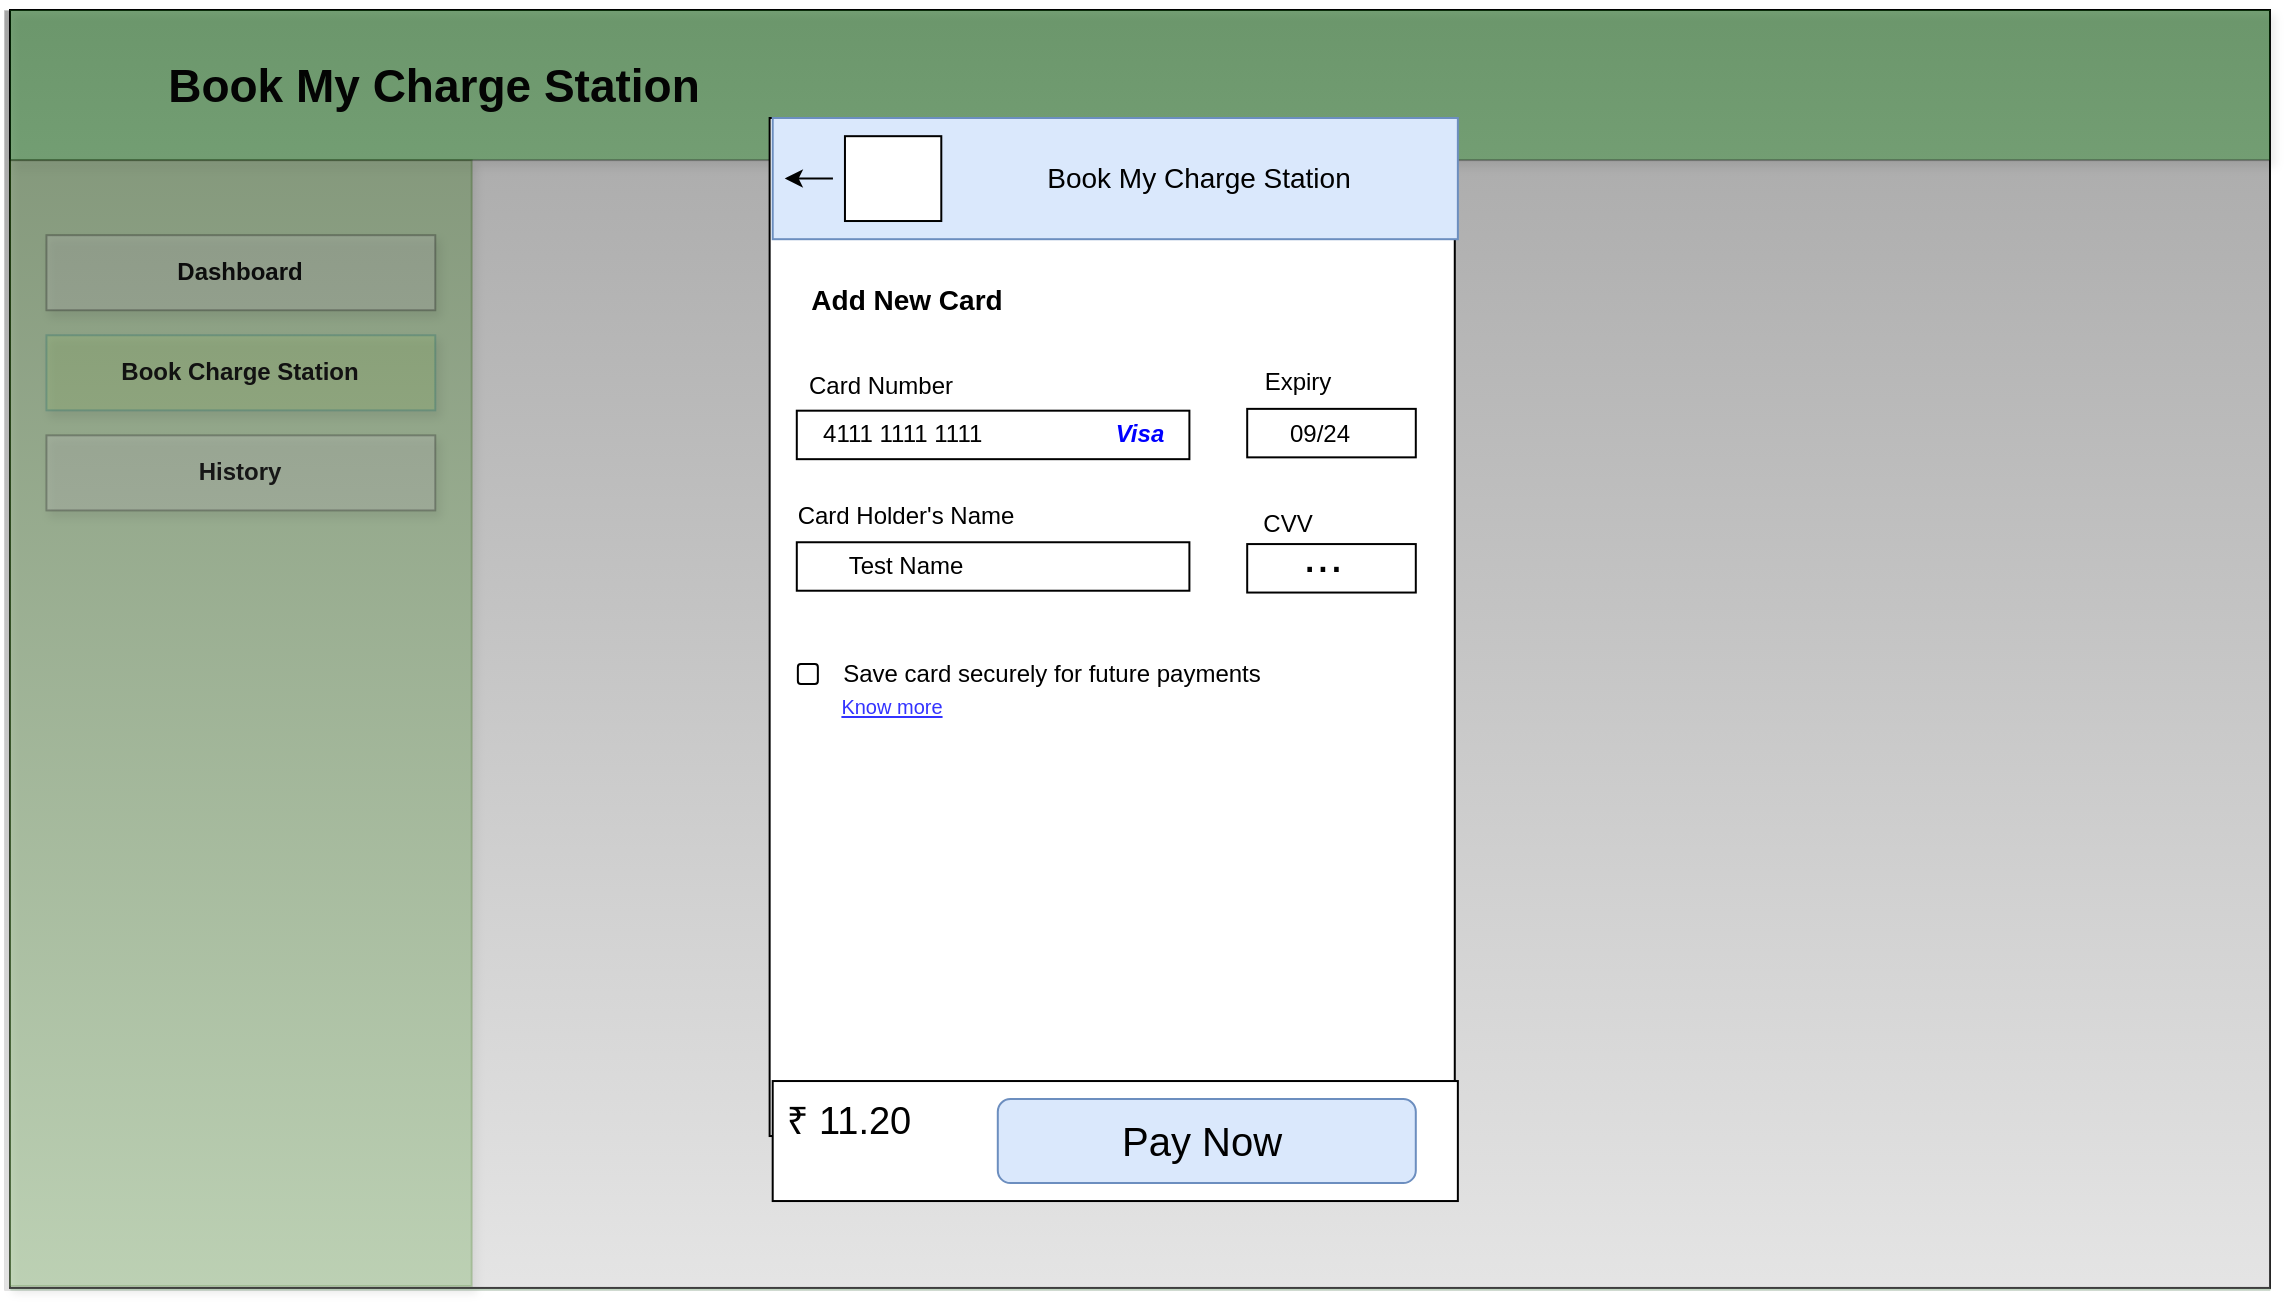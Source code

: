 <mxfile version="22.1.0" type="google">
  <diagram name="Page-1" id="4iB5TMsJxdFoqHmOdkL6">
    <mxGraphModel grid="1" page="1" gridSize="10" guides="1" tooltips="1" connect="1" arrows="1" fold="1" pageScale="1" pageWidth="827" pageHeight="1169" math="0" shadow="0">
      <root>
        <mxCell id="0" />
        <mxCell id="1" parent="0" />
        <mxCell id="frBdsTJH1CBOvVdyq8xN-1" value="" style="group;shadow=0;opacity=30;glass=1;fillOpacity=70;strokeOpacity=70;overflow=fill;labelPadding=0;noLabel=1;fillColor=#009900;strokeColor=#A7B0BD;strokeWidth=0;" connectable="0" vertex="1" parent="1">
          <mxGeometry x="270" y="260" width="1130" height="640" as="geometry" />
        </mxCell>
        <UserObject label="" id="frBdsTJH1CBOvVdyq8xN-2">
          <mxCell style="rounded=0;whiteSpace=wrap;html=1;movable=1;resizable=1;rotatable=1;deletable=1;editable=1;locked=0;connectable=1;" vertex="1" parent="frBdsTJH1CBOvVdyq8xN-1">
            <mxGeometry width="1130.0" height="638.968" as="geometry" />
          </mxCell>
        </UserObject>
        <mxCell id="frBdsTJH1CBOvVdyq8xN-3" value="" style="rounded=0;whiteSpace=wrap;html=1;fillColor=#5FC433;strokeColor=#2D7600;fontColor=#ffffff;shadow=1;opacity=30;" vertex="1" parent="frBdsTJH1CBOvVdyq8xN-1">
          <mxGeometry y="75.064" width="230.86" height="562.978" as="geometry" />
        </mxCell>
        <mxCell id="frBdsTJH1CBOvVdyq8xN-4" value="Book Charge Station" style="rounded=0;whiteSpace=wrap;html=1;fontStyle=1;fillColor=#CCFF99;strokeColor=#0e8088;shadow=1;opacity=30;" vertex="1" parent="frBdsTJH1CBOvVdyq8xN-1">
          <mxGeometry x="18.226" y="162.638" width="194.409" height="37.532" as="geometry" />
        </mxCell>
        <mxCell id="frBdsTJH1CBOvVdyq8xN-5" value="Dashboard" style="rounded=0;whiteSpace=wrap;html=1;strokeWidth=1;perimeterSpacing=1;fontStyle=1;shadow=1;opacity=30;" vertex="1" parent="frBdsTJH1CBOvVdyq8xN-1">
          <mxGeometry x="18.226" y="112.596" width="194.409" height="37.532" as="geometry" />
        </mxCell>
        <mxCell id="frBdsTJH1CBOvVdyq8xN-6" value="History" style="rounded=0;whiteSpace=wrap;html=1;fontStyle=1;align=center;shadow=1;opacity=30;" vertex="1" parent="frBdsTJH1CBOvVdyq8xN-1">
          <mxGeometry x="18.226" y="212.681" width="194.409" height="37.532" as="geometry" />
        </mxCell>
        <mxCell id="frBdsTJH1CBOvVdyq8xN-7" value="" style="rounded=0;whiteSpace=wrap;html=1;fillColor=#00DB00;shadow=1;opacity=30;glass=0;" vertex="1" parent="frBdsTJH1CBOvVdyq8xN-1">
          <mxGeometry width="1130.0" height="75.064" as="geometry" />
        </mxCell>
        <mxCell id="frBdsTJH1CBOvVdyq8xN-8" value="&lt;font style=&quot;font-size: 23px;&quot;&gt;&lt;b&gt;Book My Charge Station&lt;/b&gt;&lt;/font&gt;" style="text;html=1;strokeColor=none;fillColor=none;align=center;verticalAlign=middle;whiteSpace=wrap;rounded=0;shadow=1;opacity=30;" vertex="1" parent="frBdsTJH1CBOvVdyq8xN-1">
          <mxGeometry x="36.452" y="18.766" width="352.366" height="37.532" as="geometry" />
        </mxCell>
        <mxCell id="frBdsTJH1CBOvVdyq8xN-9" value="" style="rounded=0;whiteSpace=wrap;html=1;fillColor=#000000;gradientColor=#b3b3b3;strokeColor=#666666;fillOpacity=35;strokeWidth=0;" vertex="1" parent="frBdsTJH1CBOvVdyq8xN-1">
          <mxGeometry x="-3.027" width="1133.027" height="640" as="geometry" />
        </mxCell>
        <mxCell id="frBdsTJH1CBOvVdyq8xN-104" value="" style="group" connectable="0" vertex="1" parent="1">
          <mxGeometry x="646" y="314" width="347.931" height="541.52" as="geometry" />
        </mxCell>
        <mxCell id="frBdsTJH1CBOvVdyq8xN-105" value="" style="rounded=0;whiteSpace=wrap;html=1;container=0;" vertex="1" parent="frBdsTJH1CBOvVdyq8xN-104">
          <mxGeometry x="3.821" y="-1.776e-14" width="342.57" height="509.02" as="geometry" />
        </mxCell>
        <mxCell id="frBdsTJH1CBOvVdyq8xN-106" value="" style="rounded=0;whiteSpace=wrap;html=1;fillColor=#dae8fc;strokeColor=#6c8ebf;container=0;" vertex="1" parent="frBdsTJH1CBOvVdyq8xN-104">
          <mxGeometry x="5.351" width="342.58" height="60.6" as="geometry" />
        </mxCell>
        <mxCell id="frBdsTJH1CBOvVdyq8xN-107" value="" style="rounded=0;whiteSpace=wrap;html=1;container=0;" vertex="1" parent="frBdsTJH1CBOvVdyq8xN-104">
          <mxGeometry x="41.479" y="9.088" width="48.172" height="42.419" as="geometry" />
        </mxCell>
        <mxCell id="frBdsTJH1CBOvVdyq8xN-108" value="&lt;font style=&quot;font-size: 14px;&quot;&gt;Book My Charge Station&lt;/font&gt;" style="text;html=1;strokeColor=none;fillColor=none;align=center;verticalAlign=middle;whiteSpace=wrap;rounded=0;container=0;" vertex="1" parent="frBdsTJH1CBOvVdyq8xN-104">
          <mxGeometry x="89.654" y="12.119" width="256.738" height="36.36" as="geometry" />
        </mxCell>
        <mxCell id="frBdsTJH1CBOvVdyq8xN-109" value="&lt;font style=&quot;font-size: 14px;&quot;&gt;&lt;b&gt;Add New Card&lt;/b&gt;&lt;/font&gt;" style="text;html=1;strokeColor=none;fillColor=none;align=center;verticalAlign=middle;whiteSpace=wrap;rounded=0;container=0;" vertex="1" parent="frBdsTJH1CBOvVdyq8xN-104">
          <mxGeometry y="72.717" width="144.516" height="36.359" as="geometry" />
        </mxCell>
        <mxCell id="frBdsTJH1CBOvVdyq8xN-110" value="" style="endArrow=classic;html=1;rounded=0;" edge="1" parent="frBdsTJH1CBOvVdyq8xN-104">
          <mxGeometry width="50" height="50" relative="1" as="geometry">
            <mxPoint x="35.458" y="30.298" as="sourcePoint" />
            <mxPoint x="11.372" y="30.212" as="targetPoint" />
          </mxGeometry>
        </mxCell>
        <mxCell id="frBdsTJH1CBOvVdyq8xN-111" value="" style="rounded=0;whiteSpace=wrap;html=1;container=0;" vertex="1" parent="frBdsTJH1CBOvVdyq8xN-104">
          <mxGeometry x="5.351" y="481.52" width="342.58" height="60" as="geometry" />
        </mxCell>
        <mxCell id="frBdsTJH1CBOvVdyq8xN-112" value="" style="rounded=1;whiteSpace=wrap;html=1;fillColor=#dae8fc;strokeColor=#6c8ebf;container=0;" vertex="1" parent="frBdsTJH1CBOvVdyq8xN-104">
          <mxGeometry x="117.901" y="490.52" width="209" height="42" as="geometry" />
        </mxCell>
        <mxCell id="frBdsTJH1CBOvVdyq8xN-113" value="&lt;font style=&quot;font-size: 20px;&quot;&gt;Pay Now&lt;/font&gt;" style="text;html=1;strokeColor=none;fillColor=none;align=center;verticalAlign=middle;whiteSpace=wrap;rounded=0;container=0;" vertex="1" parent="frBdsTJH1CBOvVdyq8xN-104">
          <mxGeometry x="134.931" y="495.52" width="170" height="30" as="geometry" />
        </mxCell>
        <mxCell id="frBdsTJH1CBOvVdyq8xN-114" value="Save card securely for future payments" style="text;html=1;strokeColor=none;fillColor=none;align=center;verticalAlign=middle;whiteSpace=wrap;rounded=0;container=0;" vertex="1" parent="frBdsTJH1CBOvVdyq8xN-104">
          <mxGeometry x="35.381" y="263.03" width="220" height="30" as="geometry" />
        </mxCell>
        <mxCell id="frBdsTJH1CBOvVdyq8xN-115" value="CVV" style="text;html=1;strokeColor=none;fillColor=none;align=center;verticalAlign=middle;whiteSpace=wrap;rounded=0;container=0;" vertex="1" parent="frBdsTJH1CBOvVdyq8xN-104">
          <mxGeometry x="242.599" y="193.04" width="40" height="19.99" as="geometry" />
        </mxCell>
        <mxCell id="frBdsTJH1CBOvVdyq8xN-116" value="" style="rounded=0;whiteSpace=wrap;html=1;container=0;" vertex="1" parent="frBdsTJH1CBOvVdyq8xN-104">
          <mxGeometry x="242.599" y="213.035" width="84.301" height="24.239" as="geometry" />
        </mxCell>
        <mxCell id="frBdsTJH1CBOvVdyq8xN-117" value="&lt;font style=&quot;font-size: 24px;&quot;&gt;...&lt;/font&gt;" style="text;html=1;strokeColor=none;fillColor=none;align=center;verticalAlign=middle;whiteSpace=wrap;rounded=0;container=0;" vertex="1" parent="frBdsTJH1CBOvVdyq8xN-104">
          <mxGeometry x="265.599" y="211.03" width="28.5" height="16.06" as="geometry" />
        </mxCell>
        <mxCell id="frBdsTJH1CBOvVdyq8xN-118" value="Expiry" style="text;html=1;strokeColor=none;fillColor=none;align=center;verticalAlign=middle;whiteSpace=wrap;rounded=0;container=0;" vertex="1" parent="frBdsTJH1CBOvVdyq8xN-104">
          <mxGeometry x="242.599" y="119.075" width="50" height="26.36" as="geometry" />
        </mxCell>
        <mxCell id="frBdsTJH1CBOvVdyq8xN-119" value="" style="rounded=0;whiteSpace=wrap;html=1;container=0;" vertex="1" parent="frBdsTJH1CBOvVdyq8xN-104">
          <mxGeometry x="242.599" y="145.435" width="84.301" height="24.239" as="geometry" />
        </mxCell>
        <mxCell id="frBdsTJH1CBOvVdyq8xN-120" value="09/24" style="text;html=1;strokeColor=none;fillColor=none;align=center;verticalAlign=middle;whiteSpace=wrap;rounded=0;container=0;" vertex="1" parent="frBdsTJH1CBOvVdyq8xN-104">
          <mxGeometry x="242.602" y="139.377" width="72.258" height="36.359" as="geometry" />
        </mxCell>
        <mxCell id="frBdsTJH1CBOvVdyq8xN-121" value="" style="group" connectable="0" vertex="1" parent="frBdsTJH1CBOvVdyq8xN-104">
          <mxGeometry x="9.401" y="121.84" width="204.299" height="399.68" as="geometry" />
        </mxCell>
        <mxCell id="frBdsTJH1CBOvVdyq8xN-122" value="Card Number" style="text;html=1;strokeColor=none;fillColor=none;align=center;verticalAlign=middle;whiteSpace=wrap;rounded=0;container=0;" vertex="1" parent="frBdsTJH1CBOvVdyq8xN-121">
          <mxGeometry x="8" width="85.06" height="23.6" as="geometry" />
        </mxCell>
        <mxCell id="frBdsTJH1CBOvVdyq8xN-123" value="Card Holder&#39;s Name" style="text;html=1;strokeColor=none;fillColor=none;align=center;verticalAlign=middle;whiteSpace=wrap;rounded=0;container=0;" vertex="1" parent="frBdsTJH1CBOvVdyq8xN-121">
          <mxGeometry y="66.68" width="125.71" height="20" as="geometry" />
        </mxCell>
        <mxCell id="frBdsTJH1CBOvVdyq8xN-124" value="&lt;font style=&quot;font-size: 19px;&quot;&gt;₹ 11.20&lt;/font&gt;" style="text;html=1;strokeColor=none;fillColor=none;align=center;verticalAlign=middle;whiteSpace=wrap;rounded=0;container=0;" vertex="1" parent="frBdsTJH1CBOvVdyq8xN-121">
          <mxGeometry y="359.68" width="68.53" height="40" as="geometry" />
        </mxCell>
        <mxCell id="frBdsTJH1CBOvVdyq8xN-125" value="" style="rounded=0;whiteSpace=wrap;html=1;container=0;" vertex="1" parent="frBdsTJH1CBOvVdyq8xN-121">
          <mxGeometry x="7.998" y="90.286" width="196.301" height="24.239" as="geometry" />
        </mxCell>
        <mxCell id="frBdsTJH1CBOvVdyq8xN-126" value="Test Name" style="text;html=1;strokeColor=none;fillColor=none;align=center;verticalAlign=middle;whiteSpace=wrap;rounded=0;container=0;" vertex="1" parent="frBdsTJH1CBOvVdyq8xN-121">
          <mxGeometry x="7.995" y="90.286" width="110" height="24.24" as="geometry" />
        </mxCell>
        <mxCell id="frBdsTJH1CBOvVdyq8xN-127" value="" style="rounded=1;whiteSpace=wrap;html=1;container=0;" vertex="1" parent="frBdsTJH1CBOvVdyq8xN-121">
          <mxGeometry x="8.53" y="151.19" width="10" height="10" as="geometry" />
        </mxCell>
        <mxCell id="frBdsTJH1CBOvVdyq8xN-128" value="&lt;font color=&quot;#3333ff&quot; style=&quot;font-size: 10px;&quot;&gt;&lt;u&gt;Know more&lt;/u&gt;&lt;/font&gt;" style="text;html=1;strokeColor=none;fillColor=none;align=center;verticalAlign=middle;whiteSpace=wrap;rounded=0;container=0;" vertex="1" parent="frBdsTJH1CBOvVdyq8xN-121">
          <mxGeometry x="10.66" y="157.19" width="90" height="30" as="geometry" />
        </mxCell>
        <mxCell id="frBdsTJH1CBOvVdyq8xN-129" value="" style="rounded=0;whiteSpace=wrap;html=1;container=0;" vertex="1" parent="frBdsTJH1CBOvVdyq8xN-121">
          <mxGeometry x="7.998" y="24.506" width="196.301" height="24.239" as="geometry" />
        </mxCell>
        <mxCell id="frBdsTJH1CBOvVdyq8xN-130" value="4111 1111 1111&amp;nbsp;" style="text;html=1;strokeColor=none;fillColor=none;align=center;verticalAlign=middle;whiteSpace=wrap;rounded=0;container=0;" vertex="1" parent="frBdsTJH1CBOvVdyq8xN-121">
          <mxGeometry x="7.995" y="24.506" width="110" height="24.24" as="geometry" />
        </mxCell>
        <mxCell id="frBdsTJH1CBOvVdyq8xN-131" value="&lt;font color=&quot;#0000ff&quot;&gt;Visa&lt;/font&gt;" style="text;html=1;strokeColor=none;fillColor=none;align=center;verticalAlign=middle;whiteSpace=wrap;rounded=0;fontStyle=3;fontColor=#007FFF;container=0;" vertex="1" parent="frBdsTJH1CBOvVdyq8xN-121">
          <mxGeometry x="155.955" y="23.596" width="48.34" height="26.06" as="geometry" />
        </mxCell>
      </root>
    </mxGraphModel>
  </diagram>
</mxfile>
